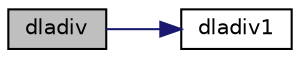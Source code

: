 digraph "dladiv"
{
 // LATEX_PDF_SIZE
  edge [fontname="Helvetica",fontsize="10",labelfontname="Helvetica",labelfontsize="10"];
  node [fontname="Helvetica",fontsize="10",shape=record];
  rankdir="LR";
  Node1 [label="dladiv",height=0.2,width=0.4,color="black", fillcolor="grey75", style="filled", fontcolor="black",tooltip="DLADIV performs complex division in real arithmetic, avoiding unnecessary overflow."];
  Node1 -> Node2 [color="midnightblue",fontsize="10",style="solid",fontname="Helvetica"];
  Node2 [label="dladiv1",height=0.2,width=0.4,color="black", fillcolor="white", style="filled",URL="$dladiv_8f.html#a690ca51f259260f1c838fcf2d550540d",tooltip=" "];
}
